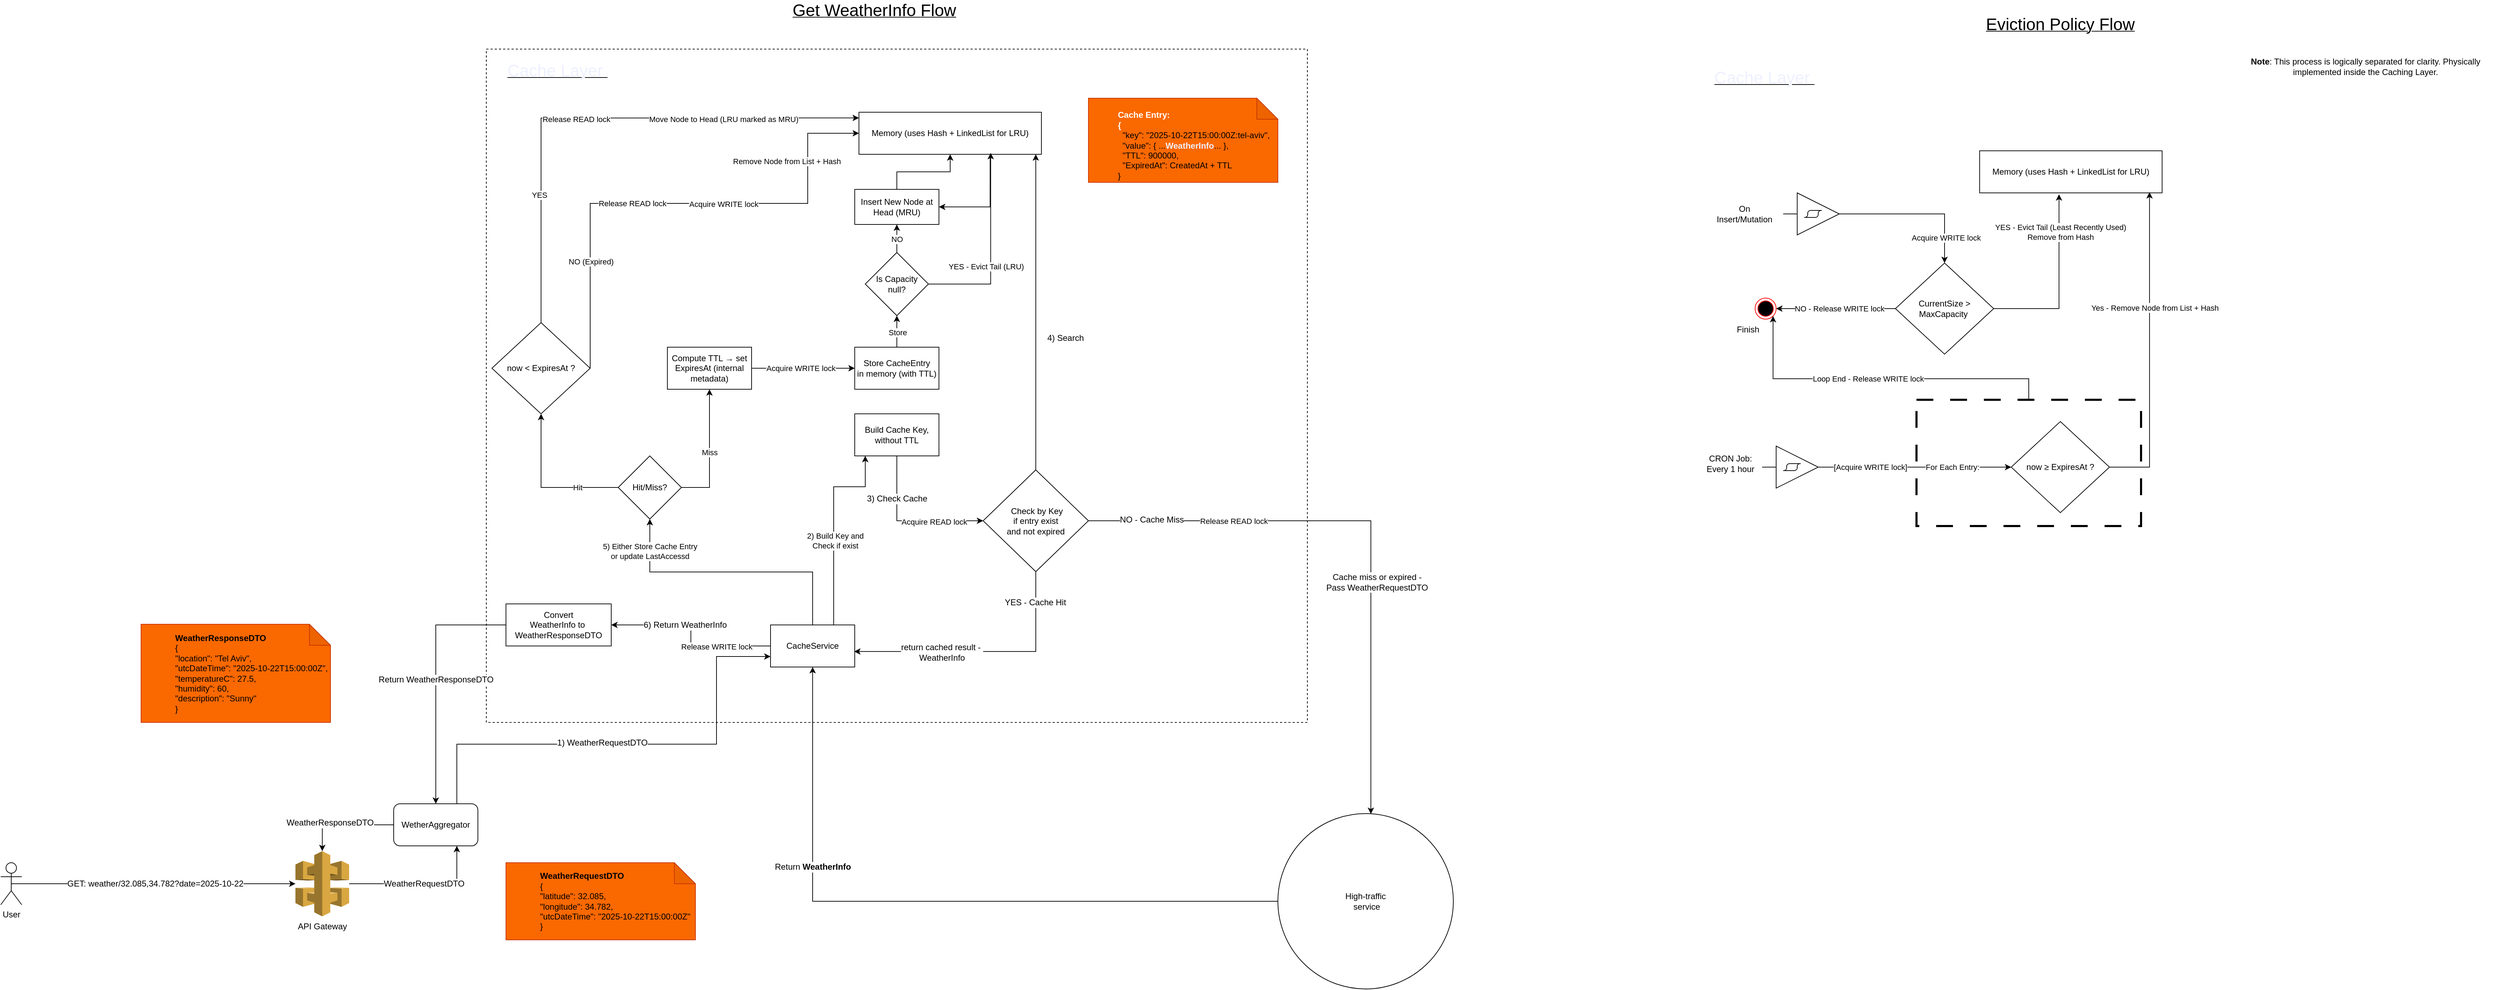 <mxfile version="28.2.8">
  <diagram name="Page-1" id="XEiT1kLDCRGGdZglAhm5">
    <mxGraphModel dx="2090" dy="2853" grid="1" gridSize="10" guides="1" tooltips="1" connect="1" arrows="1" fold="1" page="1" pageScale="1" pageWidth="850" pageHeight="1100" math="0" shadow="0">
      <root>
        <mxCell id="0" />
        <mxCell id="1" parent="0" />
        <mxCell id="B2Q1mEj035JKYRua9Jhf-1" value="" style="rounded=0;whiteSpace=wrap;html=1;dashed=1;strokeColor=light-dark(default, #bc1a1a);" parent="1" vertex="1">
          <mxGeometry x="1650" y="-1790" width="1170" height="960" as="geometry" />
        </mxCell>
        <mxCell id="C_mojfmz8NE7oDex5nDW-132" value="" style="rounded=0;whiteSpace=wrap;html=1;dashed=1;" parent="1" vertex="1">
          <mxGeometry x="-48" y="-1780" width="1170" height="960" as="geometry" />
        </mxCell>
        <mxCell id="C_mojfmz8NE7oDex5nDW-30" style="edgeStyle=orthogonalEdgeStyle;rounded=0;orthogonalLoop=1;jettySize=auto;html=1;exitX=0.5;exitY=0.5;exitDx=0;exitDy=0;exitPerimeter=0;fontSize=12;" parent="1" source="C_mojfmz8NE7oDex5nDW-32" target="C_mojfmz8NE7oDex5nDW-39" edge="1">
          <mxGeometry relative="1" as="geometry" />
        </mxCell>
        <mxCell id="C_mojfmz8NE7oDex5nDW-31" value="&lt;font&gt;GET: weather/32.085,34.782?date=2025-10-22&lt;/font&gt;" style="edgeLabel;html=1;align=center;verticalAlign=middle;resizable=0;points=[];fontSize=12;" parent="C_mojfmz8NE7oDex5nDW-30" vertex="1" connectable="0">
          <mxGeometry x="-0.35" relative="1" as="geometry">
            <mxPoint x="73" as="offset" />
          </mxGeometry>
        </mxCell>
        <mxCell id="C_mojfmz8NE7oDex5nDW-32" value="User" style="shape=umlActor;verticalLabelPosition=bottom;verticalAlign=top;html=1;outlineConnect=0;fontSize=12;" parent="1" vertex="1">
          <mxGeometry x="-740" y="-620" width="30" height="60" as="geometry" />
        </mxCell>
        <mxCell id="C_mojfmz8NE7oDex5nDW-100" style="edgeStyle=orthogonalEdgeStyle;rounded=0;orthogonalLoop=1;jettySize=auto;html=1;exitX=0;exitY=0.5;exitDx=0;exitDy=0;entryX=0.5;entryY=1;entryDx=0;entryDy=0;fontSize=12;" parent="1" source="C_mojfmz8NE7oDex5nDW-33" target="C_mojfmz8NE7oDex5nDW-58" edge="1">
          <mxGeometry relative="1" as="geometry" />
        </mxCell>
        <mxCell id="C_mojfmz8NE7oDex5nDW-101" value="Return&amp;nbsp;&lt;b&gt;WeatherInfo&lt;/b&gt;" style="edgeLabel;html=1;align=center;verticalAlign=middle;resizable=0;points=[];fontSize=12;" parent="C_mojfmz8NE7oDex5nDW-100" vertex="1" connectable="0">
          <mxGeometry x="0.378" y="1" relative="1" as="geometry">
            <mxPoint x="1" y="-25" as="offset" />
          </mxGeometry>
        </mxCell>
        <mxCell id="C_mojfmz8NE7oDex5nDW-33" value="&lt;font&gt;High-traffic&lt;br&gt;&amp;nbsp;service&lt;/font&gt;" style="ellipse;whiteSpace=wrap;html=1;fontSize=12;" parent="1" vertex="1">
          <mxGeometry x="1080" y="-690" width="250" height="250" as="geometry" />
        </mxCell>
        <mxCell id="C_mojfmz8NE7oDex5nDW-36" value="Memory (uses Hash + LinkedList for LRU)" style="rounded=0;whiteSpace=wrap;html=1;fontSize=12;" parent="1" vertex="1">
          <mxGeometry x="483" y="-1690" width="260" height="60" as="geometry" />
        </mxCell>
        <mxCell id="C_mojfmz8NE7oDex5nDW-37" style="edgeStyle=orthogonalEdgeStyle;rounded=0;orthogonalLoop=1;jettySize=auto;html=1;entryX=0.75;entryY=1;entryDx=0;entryDy=0;fontSize=12;" parent="1" source="C_mojfmz8NE7oDex5nDW-39" target="C_mojfmz8NE7oDex5nDW-51" edge="1">
          <mxGeometry relative="1" as="geometry">
            <mxPoint x="80" y="-590" as="targetPoint" />
          </mxGeometry>
        </mxCell>
        <mxCell id="C_mojfmz8NE7oDex5nDW-38" value="&lt;span&gt;WeatherRequestDTO&lt;/span&gt;" style="edgeLabel;html=1;align=center;verticalAlign=middle;resizable=0;points=[];fontSize=12;" parent="C_mojfmz8NE7oDex5nDW-37" vertex="1" connectable="0">
          <mxGeometry x="-0.46" y="1" relative="1" as="geometry">
            <mxPoint x="50" y="1" as="offset" />
          </mxGeometry>
        </mxCell>
        <mxCell id="C_mojfmz8NE7oDex5nDW-39" value="&lt;span style=&quot;text-wrap-mode: wrap;&quot;&gt;API Gateway&lt;/span&gt;" style="outlineConnect=0;dashed=0;verticalLabelPosition=bottom;verticalAlign=top;align=center;html=1;shape=mxgraph.aws3.api_gateway;fillColor=#D9A741;gradientColor=none;fontSize=12;" parent="1" vertex="1">
          <mxGeometry x="-320" y="-636.5" width="76.5" height="93" as="geometry" />
        </mxCell>
        <mxCell id="C_mojfmz8NE7oDex5nDW-40" value="&lt;blockquote style=&quot;margin: 0 0 0 40px; border: none; padding: 0px;&quot;&gt;&lt;div&gt;&amp;nbsp;&amp;nbsp;&lt;/div&gt;&lt;b style=&quot;text-align: center; text-wrap-mode: nowrap;&quot;&gt;&lt;font style=&quot;color: light-dark(rgb(255, 255, 255), rgb(255, 255, 255));&quot;&gt;Cache Entry:&lt;br&gt;{&lt;br&gt;&lt;/font&gt;&lt;/b&gt;&lt;div&gt;&amp;nbsp; &quot;key&quot;: &quot;2025-10-22T15:00:00Z:tel-aviv&quot;,&lt;/div&gt;&lt;div&gt;&amp;nbsp; &quot;value&quot;: { ...&lt;span style=&quot;text-align: center; text-wrap-mode: nowrap;&quot;&gt;&lt;font style=&quot;color: light-dark(rgb(238, 240, 255), rgb(255, 255, 255));&quot;&gt;&lt;b&gt;WeatherInfo&lt;/b&gt;&lt;/font&gt;&lt;/span&gt;... },&lt;/div&gt;&lt;div&gt;&amp;nbsp; &quot;TTL&quot;: 900000,&lt;br&gt;&amp;nbsp; &quot;ExpiredAt&quot;:&amp;nbsp;CreatedAt + TTL&lt;br&gt;}&amp;nbsp;&lt;/div&gt;&lt;/blockquote&gt;" style="shape=note;whiteSpace=wrap;html=1;backgroundOutline=1;darkOpacity=0.05;fillColor=#fa6800;strokeColor=#C73500;fontColor=#000000;align=left;fontSize=12;" parent="1" vertex="1">
          <mxGeometry x="810" y="-1710" width="270" height="120" as="geometry" />
        </mxCell>
        <mxCell id="C_mojfmz8NE7oDex5nDW-44" value="&lt;span&gt;&amp;nbsp;Check by Key &lt;br&gt;if entry exist &lt;br&gt;and not expired&lt;/span&gt;" style="rhombus;whiteSpace=wrap;html=1;fontSize=12;" parent="1" vertex="1">
          <mxGeometry x="660" y="-1180" width="150" height="145" as="geometry" />
        </mxCell>
        <mxCell id="C_mojfmz8NE7oDex5nDW-47" value="&lt;blockquote style=&quot;margin: 0 0 0 40px; border: none; padding: 0px;&quot;&gt;&lt;div&gt;&lt;font&gt;&amp;nbsp;&amp;nbsp;&lt;b style=&quot;background-color: transparent; text-wrap-mode: nowrap; text-align: center;&quot;&gt;WeatherRequestDTO&lt;/b&gt;&lt;/font&gt;&lt;/div&gt;&lt;div&gt;&lt;font&gt;&amp;nbsp;&amp;nbsp;&lt;span style=&quot;background-color: transparent;&quot;&gt;{&lt;/span&gt;&lt;br&gt;&lt;/font&gt;&lt;/div&gt;&lt;div&gt;&lt;font&gt;&amp;nbsp; &quot;latitude&quot;: 32.085,&lt;/font&gt;&lt;/div&gt;&lt;div&gt;&lt;font&gt;&amp;nbsp; &quot;longitude&quot;: 34.782,&lt;/font&gt;&lt;/div&gt;&lt;div&gt;&lt;font&gt;&amp;nbsp; &quot;utcDateTime&quot;: &quot;2025-10-22T15:00:00Z&quot;&lt;/font&gt;&lt;/div&gt;&lt;div&gt;&lt;font&gt;&amp;nbsp; }&lt;/font&gt;&lt;/div&gt;&lt;/blockquote&gt;" style="shape=note;whiteSpace=wrap;html=1;backgroundOutline=1;darkOpacity=0.05;fillColor=#fa6800;strokeColor=#C73500;fontColor=#000000;align=left;fontSize=12;" parent="1" vertex="1">
          <mxGeometry x="-20" y="-620" width="270" height="110" as="geometry" />
        </mxCell>
        <mxCell id="C_mojfmz8NE7oDex5nDW-49" style="edgeStyle=orthogonalEdgeStyle;rounded=0;orthogonalLoop=1;jettySize=auto;html=1;exitX=0.75;exitY=0;exitDx=0;exitDy=0;entryX=0;entryY=0.75;entryDx=0;entryDy=0;fontSize=12;" parent="1" source="C_mojfmz8NE7oDex5nDW-51" target="C_mojfmz8NE7oDex5nDW-58" edge="1">
          <mxGeometry relative="1" as="geometry">
            <Array as="points">
              <mxPoint x="-90" y="-789" />
              <mxPoint x="280" y="-789" />
              <mxPoint x="280" y="-914" />
            </Array>
          </mxGeometry>
        </mxCell>
        <mxCell id="C_mojfmz8NE7oDex5nDW-50" value="&lt;span&gt;1) WeatherRequestDTO&lt;/span&gt;" style="edgeLabel;html=1;align=center;verticalAlign=middle;resizable=0;points=[];fontSize=12;" parent="C_mojfmz8NE7oDex5nDW-49" vertex="1" connectable="0">
          <mxGeometry x="-0.113" y="2" relative="1" as="geometry">
            <mxPoint as="offset" />
          </mxGeometry>
        </mxCell>
        <mxCell id="C_mojfmz8NE7oDex5nDW-51" value="WetherAggregator" style="rounded=1;whiteSpace=wrap;html=1;fontSize=12;" parent="1" vertex="1">
          <mxGeometry x="-180" y="-704" width="120" height="60" as="geometry" />
        </mxCell>
        <mxCell id="C_mojfmz8NE7oDex5nDW-52" style="edgeStyle=orthogonalEdgeStyle;rounded=0;orthogonalLoop=1;jettySize=auto;html=1;entryX=0.5;entryY=0;entryDx=0;entryDy=0;entryPerimeter=0;fontSize=12;" parent="1" source="C_mojfmz8NE7oDex5nDW-51" target="C_mojfmz8NE7oDex5nDW-39" edge="1">
          <mxGeometry relative="1" as="geometry" />
        </mxCell>
        <mxCell id="C_mojfmz8NE7oDex5nDW-53" value="&lt;span&gt;WeatherResponseDTO&lt;/span&gt;" style="edgeLabel;html=1;align=center;verticalAlign=middle;resizable=0;points=[];fontSize=12;" parent="C_mojfmz8NE7oDex5nDW-52" vertex="1" connectable="0">
          <mxGeometry x="0.318" y="-3" relative="1" as="geometry">
            <mxPoint as="offset" />
          </mxGeometry>
        </mxCell>
        <mxCell id="C_mojfmz8NE7oDex5nDW-56" style="edgeStyle=orthogonalEdgeStyle;rounded=0;orthogonalLoop=1;jettySize=auto;html=1;exitX=0;exitY=0.5;exitDx=0;exitDy=0;fontSize=12;" parent="1" source="C_mojfmz8NE7oDex5nDW-104" target="C_mojfmz8NE7oDex5nDW-51" edge="1">
          <mxGeometry relative="1" as="geometry" />
        </mxCell>
        <mxCell id="C_mojfmz8NE7oDex5nDW-57" value="Return&amp;nbsp;&lt;span&gt;WeatherResponseDTO&lt;/span&gt;" style="edgeLabel;html=1;align=center;verticalAlign=middle;resizable=0;points=[];fontSize=12;" parent="C_mojfmz8NE7oDex5nDW-56" vertex="1" connectable="0">
          <mxGeometry x="0.002" relative="1" as="geometry">
            <mxPoint as="offset" />
          </mxGeometry>
        </mxCell>
        <mxCell id="C_mojfmz8NE7oDex5nDW-105" style="edgeStyle=orthogonalEdgeStyle;rounded=0;orthogonalLoop=1;jettySize=auto;html=1;exitX=0;exitY=0.5;exitDx=0;exitDy=0;entryX=1;entryY=0.5;entryDx=0;entryDy=0;fontSize=12;" parent="1" source="C_mojfmz8NE7oDex5nDW-58" target="C_mojfmz8NE7oDex5nDW-104" edge="1">
          <mxGeometry relative="1" as="geometry" />
        </mxCell>
        <mxCell id="C_mojfmz8NE7oDex5nDW-106" value="&lt;span&gt;6) Return WeatherInfo&lt;/span&gt;" style="edgeLabel;html=1;align=center;verticalAlign=middle;resizable=0;points=[];fontSize=12;" parent="C_mojfmz8NE7oDex5nDW-105" vertex="1" connectable="0">
          <mxGeometry x="0.395" y="1" relative="1" as="geometry">
            <mxPoint x="27" y="-1" as="offset" />
          </mxGeometry>
        </mxCell>
        <mxCell id="1WUKrTZ1wG0lh8lpJfil-13" value="Release WRITE lock" style="edgeLabel;html=1;align=center;verticalAlign=middle;resizable=0;points=[];" vertex="1" connectable="0" parent="C_mojfmz8NE7oDex5nDW-105">
          <mxGeometry x="-0.276" y="1" relative="1" as="geometry">
            <mxPoint x="16" as="offset" />
          </mxGeometry>
        </mxCell>
        <mxCell id="C_mojfmz8NE7oDex5nDW-189" style="edgeStyle=orthogonalEdgeStyle;rounded=0;orthogonalLoop=1;jettySize=auto;html=1;exitX=0.5;exitY=0;exitDx=0;exitDy=0;entryX=0.5;entryY=1;entryDx=0;entryDy=0;" parent="1" source="C_mojfmz8NE7oDex5nDW-58" target="C_mojfmz8NE7oDex5nDW-109" edge="1">
          <mxGeometry relative="1" as="geometry" />
        </mxCell>
        <mxCell id="C_mojfmz8NE7oDex5nDW-190" value="5) Either Store Cache Entry&lt;br&gt;or update LastAccessd" style="edgeLabel;html=1;align=center;verticalAlign=middle;resizable=0;points=[];" parent="C_mojfmz8NE7oDex5nDW-189" vertex="1" connectable="0">
          <mxGeometry x="0.766" relative="1" as="geometry">
            <mxPoint y="1" as="offset" />
          </mxGeometry>
        </mxCell>
        <mxCell id="C_mojfmz8NE7oDex5nDW-58" value="CacheService" style="rounded=0;whiteSpace=wrap;html=1;fontSize=12;" parent="1" vertex="1">
          <mxGeometry x="357" y="-959" width="120" height="60" as="geometry" />
        </mxCell>
        <mxCell id="C_mojfmz8NE7oDex5nDW-208" style="edgeStyle=orthogonalEdgeStyle;rounded=0;orthogonalLoop=1;jettySize=auto;html=1;exitX=0.5;exitY=1;exitDx=0;exitDy=0;entryX=0;entryY=0.5;entryDx=0;entryDy=0;" parent="1" source="C_mojfmz8NE7oDex5nDW-61" target="C_mojfmz8NE7oDex5nDW-44" edge="1">
          <mxGeometry relative="1" as="geometry" />
        </mxCell>
        <mxCell id="C_mojfmz8NE7oDex5nDW-209" value="&lt;span style=&quot;font-size: 12px;&quot;&gt;3)&amp;nbsp;Check Cache&lt;/span&gt;" style="edgeLabel;html=1;align=center;verticalAlign=middle;resizable=0;points=[];" parent="C_mojfmz8NE7oDex5nDW-208" vertex="1" connectable="0">
          <mxGeometry x="0.094" y="-2" relative="1" as="geometry">
            <mxPoint x="-26" y="-34" as="offset" />
          </mxGeometry>
        </mxCell>
        <mxCell id="1WUKrTZ1wG0lh8lpJfil-10" value="Acquire READ lock" style="edgeLabel;html=1;align=center;verticalAlign=middle;resizable=0;points=[];" vertex="1" connectable="0" parent="C_mojfmz8NE7oDex5nDW-208">
          <mxGeometry x="0.036" y="-1" relative="1" as="geometry">
            <mxPoint x="34" as="offset" />
          </mxGeometry>
        </mxCell>
        <mxCell id="C_mojfmz8NE7oDex5nDW-61" value="Build Cache Key, without TTL" style="rounded=0;whiteSpace=wrap;html=1;fontSize=12;" parent="1" vertex="1">
          <mxGeometry x="477" y="-1260" width="120" height="60" as="geometry" />
        </mxCell>
        <mxCell id="C_mojfmz8NE7oDex5nDW-67" value="&lt;blockquote style=&quot;margin: 0 0 0 40px; border: none; padding: 0px;&quot;&gt;&lt;div&gt;&lt;font&gt;&amp;nbsp;&amp;nbsp;&lt;/font&gt;&lt;b style=&quot;background-color: transparent; text-wrap-mode: nowrap; text-align: center; color: light-dark(rgb(0, 0, 0), rgb(237, 237, 237));&quot;&gt;WeatherResponseDTO&lt;/b&gt;&lt;/div&gt;&lt;div&gt;&lt;font&gt;&amp;nbsp;&amp;nbsp;&lt;span style=&quot;background-color: transparent;&quot;&gt;{&lt;/span&gt;&lt;br&gt;&lt;/font&gt;&lt;/div&gt;&lt;div&gt;&lt;font&gt;&amp;nbsp;&lt;/font&gt;&lt;span style=&quot;background-color: transparent;&quot;&gt;&amp;nbsp;&quot;location&quot;: &quot;Tel Aviv&quot;,&lt;/span&gt;&lt;/div&gt;&lt;div&gt;&amp;nbsp; &quot;utcDateTime&quot;: &quot;2025-10-22T15:00:00Z&quot;,&lt;/div&gt;&lt;div&gt;&amp;nbsp; &quot;temperatureC&quot;: 27.5,&lt;/div&gt;&lt;div&gt;&amp;nbsp; &quot;humidity&quot;: 60,&lt;/div&gt;&lt;div&gt;&amp;nbsp; &quot;description&quot;: &quot;Sunny&quot;&lt;/div&gt;&lt;div&gt;&lt;font&gt;&amp;nbsp; }&lt;/font&gt;&lt;/div&gt;&lt;/blockquote&gt;" style="shape=note;whiteSpace=wrap;html=1;backgroundOutline=1;darkOpacity=0.05;fillColor=#fa6800;strokeColor=#C73500;fontColor=#000000;align=left;fontSize=12;" parent="1" vertex="1">
          <mxGeometry x="-540" y="-960" width="270" height="140" as="geometry" />
        </mxCell>
        <mxCell id="C_mojfmz8NE7oDex5nDW-75" style="edgeStyle=orthogonalEdgeStyle;rounded=0;orthogonalLoop=1;jettySize=auto;html=1;fontSize=12;exitX=0.5;exitY=0;exitDx=0;exitDy=0;" parent="1" source="C_mojfmz8NE7oDex5nDW-44" edge="1">
          <mxGeometry relative="1" as="geometry">
            <mxPoint x="706" y="-1190" as="sourcePoint" />
            <mxPoint x="735" y="-1630" as="targetPoint" />
            <Array as="points" />
          </mxGeometry>
        </mxCell>
        <mxCell id="C_mojfmz8NE7oDex5nDW-95" value="4) Search" style="edgeLabel;html=1;align=center;verticalAlign=middle;resizable=0;points=[];fontSize=12;" parent="C_mojfmz8NE7oDex5nDW-75" vertex="1" connectable="0">
          <mxGeometry x="0.064" relative="1" as="geometry">
            <mxPoint x="41" y="51" as="offset" />
          </mxGeometry>
        </mxCell>
        <mxCell id="C_mojfmz8NE7oDex5nDW-80" style="edgeStyle=orthogonalEdgeStyle;rounded=0;orthogonalLoop=1;jettySize=auto;html=1;exitX=0.5;exitY=1;exitDx=0;exitDy=0;entryX=0.993;entryY=0.631;entryDx=0;entryDy=0;entryPerimeter=0;fontSize=12;" parent="1" source="C_mojfmz8NE7oDex5nDW-44" target="C_mojfmz8NE7oDex5nDW-58" edge="1">
          <mxGeometry relative="1" as="geometry">
            <mxPoint x="675" y="-1006.5" as="sourcePoint" />
          </mxGeometry>
        </mxCell>
        <mxCell id="C_mojfmz8NE7oDex5nDW-81" value="return cached result -&amp;nbsp;&lt;br&gt;&lt;span&gt;WeatherInfo&lt;/span&gt;" style="edgeLabel;html=1;align=center;verticalAlign=middle;resizable=0;points=[];fontSize=12;" parent="C_mojfmz8NE7oDex5nDW-80" vertex="1" connectable="0">
          <mxGeometry x="0.573" y="1" relative="1" as="geometry">
            <mxPoint x="45" as="offset" />
          </mxGeometry>
        </mxCell>
        <mxCell id="C_mojfmz8NE7oDex5nDW-84" value="YES - Cache Hit" style="edgeLabel;html=1;align=center;verticalAlign=middle;resizable=0;points=[];fontSize=12;" parent="C_mojfmz8NE7oDex5nDW-80" vertex="1" connectable="0">
          <mxGeometry x="-0.763" y="-1" relative="1" as="geometry">
            <mxPoint as="offset" />
          </mxGeometry>
        </mxCell>
        <mxCell id="C_mojfmz8NE7oDex5nDW-96" style="edgeStyle=orthogonalEdgeStyle;rounded=0;orthogonalLoop=1;jettySize=auto;html=1;exitX=1;exitY=0.5;exitDx=0;exitDy=0;entryX=0.53;entryY=0.002;entryDx=0;entryDy=0;entryPerimeter=0;fontSize=12;" parent="1" source="C_mojfmz8NE7oDex5nDW-44" target="C_mojfmz8NE7oDex5nDW-33" edge="1">
          <mxGeometry relative="1" as="geometry" />
        </mxCell>
        <mxCell id="C_mojfmz8NE7oDex5nDW-98" value="NO - Cache Miss" style="edgeLabel;html=1;align=center;verticalAlign=middle;resizable=0;points=[];fontSize=12;" parent="C_mojfmz8NE7oDex5nDW-96" vertex="1" connectable="0">
          <mxGeometry x="-0.522" y="2" relative="1" as="geometry">
            <mxPoint x="-106" as="offset" />
          </mxGeometry>
        </mxCell>
        <mxCell id="C_mojfmz8NE7oDex5nDW-99" value="Cache miss or expired -&lt;br&gt;Pass&amp;nbsp;&lt;span&gt;WeatherRequestDTO&lt;/span&gt;" style="edgeLabel;html=1;align=center;verticalAlign=middle;resizable=0;points=[];fontSize=12;" parent="C_mojfmz8NE7oDex5nDW-96" vertex="1" connectable="0">
          <mxGeometry x="-0.232" y="-2" relative="1" as="geometry">
            <mxPoint x="96" y="85" as="offset" />
          </mxGeometry>
        </mxCell>
        <mxCell id="1WUKrTZ1wG0lh8lpJfil-11" value="Release READ lock" style="edgeLabel;html=1;align=center;verticalAlign=middle;resizable=0;points=[];" vertex="1" connectable="0" parent="C_mojfmz8NE7oDex5nDW-96">
          <mxGeometry x="-0.496" relative="1" as="geometry">
            <mxPoint as="offset" />
          </mxGeometry>
        </mxCell>
        <mxCell id="C_mojfmz8NE7oDex5nDW-104" value="Convert&lt;br&gt;WeatherInfo to&amp;nbsp;&lt;br&gt;&lt;span style=&quot;text-wrap-mode: nowrap;&quot;&gt;WeatherResponseDTO&lt;/span&gt;" style="rounded=0;whiteSpace=wrap;html=1;fontSize=12;" parent="1" vertex="1">
          <mxGeometry x="-20" y="-989" width="150" height="60" as="geometry" />
        </mxCell>
        <mxCell id="C_mojfmz8NE7oDex5nDW-113" value="Hit" style="edgeStyle=orthogonalEdgeStyle;rounded=0;orthogonalLoop=1;jettySize=auto;html=1;exitX=0;exitY=0.5;exitDx=0;exitDy=0;entryX=0.5;entryY=1;entryDx=0;entryDy=0;" parent="1" source="C_mojfmz8NE7oDex5nDW-109" target="C_mojfmz8NE7oDex5nDW-194" edge="1">
          <mxGeometry x="-0.455" relative="1" as="geometry">
            <mxPoint x="280" y="-1560" as="targetPoint" />
            <Array as="points">
              <mxPoint x="30" y="-1155" />
            </Array>
            <mxPoint as="offset" />
          </mxGeometry>
        </mxCell>
        <mxCell id="C_mojfmz8NE7oDex5nDW-120" value="Miss" style="edgeStyle=orthogonalEdgeStyle;rounded=0;orthogonalLoop=1;jettySize=auto;html=1;exitX=1;exitY=0.5;exitDx=0;exitDy=0;" parent="1" source="C_mojfmz8NE7oDex5nDW-109" target="C_mojfmz8NE7oDex5nDW-191" edge="1">
          <mxGeometry relative="1" as="geometry" />
        </mxCell>
        <mxCell id="C_mojfmz8NE7oDex5nDW-109" value="Hit/Miss?" style="rhombus;whiteSpace=wrap;html=1;fontSize=12;" parent="1" vertex="1">
          <mxGeometry x="140" y="-1200" width="90" height="90" as="geometry" />
        </mxCell>
        <mxCell id="C_mojfmz8NE7oDex5nDW-116" value="&lt;span&gt;&lt;span style=&quot;text-wrap-mode: nowrap;&quot;&gt;Store&lt;/span&gt;&lt;span style=&quot;text-wrap-mode: nowrap;&quot;&gt;&amp;nbsp;&lt;/span&gt;&lt;/span&gt;&lt;span style=&quot;text-wrap-mode: nowrap;&quot;&gt;CacheEntry&lt;br&gt;&lt;/span&gt;&lt;span style=&quot;text-wrap-mode: nowrap;&quot;&gt;in memory (with TTL)&lt;/span&gt;" style="rounded=0;whiteSpace=wrap;html=1;fontSize=12;" parent="1" vertex="1">
          <mxGeometry x="477" y="-1355" width="120" height="60" as="geometry" />
        </mxCell>
        <mxCell id="C_mojfmz8NE7oDex5nDW-117" style="edgeStyle=orthogonalEdgeStyle;rounded=0;orthogonalLoop=1;jettySize=auto;html=1;exitX=0.5;exitY=0;exitDx=0;exitDy=0;" parent="1" source="C_mojfmz8NE7oDex5nDW-116" target="C_mojfmz8NE7oDex5nDW-203" edge="1">
          <mxGeometry relative="1" as="geometry" />
        </mxCell>
        <mxCell id="C_mojfmz8NE7oDex5nDW-124" value="Store" style="edgeLabel;html=1;align=center;verticalAlign=middle;resizable=0;points=[];" parent="C_mojfmz8NE7oDex5nDW-117" vertex="1" connectable="0">
          <mxGeometry x="-0.053" y="-1" relative="1" as="geometry">
            <mxPoint as="offset" />
          </mxGeometry>
        </mxCell>
        <mxCell id="C_mojfmz8NE7oDex5nDW-118" style="edgeStyle=orthogonalEdgeStyle;rounded=0;orthogonalLoop=1;jettySize=auto;html=1;exitX=0.75;exitY=0;exitDx=0;exitDy=0;" parent="1" source="C_mojfmz8NE7oDex5nDW-58" target="C_mojfmz8NE7oDex5nDW-61" edge="1">
          <mxGeometry relative="1" as="geometry">
            <mxPoint x="480" y="-1060" as="sourcePoint" />
            <mxPoint x="492" y="-1250" as="targetPoint" />
            <Array as="points">
              <mxPoint x="447" y="-1156" />
              <mxPoint x="492" y="-1156" />
            </Array>
          </mxGeometry>
        </mxCell>
        <mxCell id="C_mojfmz8NE7oDex5nDW-125" value="2) Build Key and&lt;br&gt;Check if exist" style="edgeLabel;html=1;align=center;verticalAlign=middle;resizable=0;points=[];" parent="C_mojfmz8NE7oDex5nDW-118" vertex="1" connectable="0">
          <mxGeometry x="-0.325" y="-2" relative="1" as="geometry">
            <mxPoint y="-24" as="offset" />
          </mxGeometry>
        </mxCell>
        <mxCell id="C_mojfmz8NE7oDex5nDW-126" value="&lt;u&gt;&lt;font style=&quot;font-size: 24px;&quot;&gt;Get&amp;nbsp;&lt;span style=&quot;text-wrap-mode: nowrap;&quot;&gt;WeatherInfo &lt;/span&gt;&lt;span style=&quot;text-wrap-mode: nowrap;&quot;&gt;Flow&lt;/span&gt;&lt;/font&gt;&lt;/u&gt;" style="text;html=1;whiteSpace=wrap;strokeColor=none;fillColor=none;align=center;verticalAlign=middle;rounded=0;" parent="1" vertex="1">
          <mxGeometry x="310" y="-1850" width="390" height="30" as="geometry" />
        </mxCell>
        <mxCell id="C_mojfmz8NE7oDex5nDW-131" value="&lt;u style=&quot;forced-color-adjust: none; font-family: Helvetica; font-size: 12px; font-style: normal; font-variant-ligatures: normal; font-variant-caps: normal; font-weight: 400; letter-spacing: normal; orphans: 2; text-align: center; text-indent: 0px; text-transform: none; widows: 2; word-spacing: 0px; -webkit-text-stroke-width: 0px; white-space: normal; box-shadow: none !important;&quot;&gt;&lt;font style=&quot;forced-color-adjust: none; font-size: 24px; box-shadow: none !important; color: light-dark(rgb(238, 240, 255), rgb(255, 255, 255));&quot;&gt;Cache Layer&amp;nbsp;&lt;/font&gt;&lt;/u&gt;" style="text;whiteSpace=wrap;html=1;" parent="1" vertex="1">
          <mxGeometry x="-20" y="-1770" width="150" height="40" as="geometry" />
        </mxCell>
        <mxCell id="C_mojfmz8NE7oDex5nDW-139" value="Memory (uses Hash + LinkedList for LRU)" style="rounded=0;whiteSpace=wrap;html=1;fontSize=12;" parent="1" vertex="1">
          <mxGeometry x="2080" y="-1635" width="260" height="60" as="geometry" />
        </mxCell>
        <mxCell id="C_mojfmz8NE7oDex5nDW-183" value="&lt;u&gt;&lt;font style=&quot;font-size: 24px;&quot;&gt;Eviction Policy&lt;span style=&quot;text-wrap-mode: nowrap;&quot;&gt;&amp;nbsp;&lt;/span&gt;&lt;span style=&quot;text-wrap-mode: nowrap;&quot;&gt;Flow&lt;/span&gt;&lt;/font&gt;&lt;/u&gt;" style="text;html=1;whiteSpace=wrap;strokeColor=none;fillColor=none;align=center;verticalAlign=middle;rounded=0;" parent="1" vertex="1">
          <mxGeometry x="2000" y="-1830" width="390" height="30" as="geometry" />
        </mxCell>
        <mxCell id="C_mojfmz8NE7oDex5nDW-184" value="&lt;u style=&quot;forced-color-adjust: none; font-family: Helvetica; font-size: 12px; font-style: normal; font-variant-ligatures: normal; font-variant-caps: normal; font-weight: 400; letter-spacing: normal; orphans: 2; text-align: center; text-indent: 0px; text-transform: none; widows: 2; word-spacing: 0px; -webkit-text-stroke-width: 0px; white-space: normal; box-shadow: none !important;&quot;&gt;&lt;font style=&quot;forced-color-adjust: none; font-size: 24px; box-shadow: none !important; color: light-dark(rgb(238, 240, 255), rgb(255, 255, 255));&quot;&gt;Cache Layer&amp;nbsp;&lt;/font&gt;&lt;/u&gt;" style="text;whiteSpace=wrap;html=1;" parent="1" vertex="1">
          <mxGeometry x="1700" y="-1760" width="150" height="40" as="geometry" />
        </mxCell>
        <mxCell id="C_mojfmz8NE7oDex5nDW-188" value="&lt;b&gt;Note&lt;/b&gt;: This process is logically separated for clarity. Physically implemented inside the Caching Layer." style="text;html=1;whiteSpace=wrap;strokeColor=none;fillColor=none;align=center;verticalAlign=middle;rounded=0;" parent="1" vertex="1">
          <mxGeometry x="2450" y="-1770" width="360" height="30" as="geometry" />
        </mxCell>
        <mxCell id="C_mojfmz8NE7oDex5nDW-192" style="edgeStyle=orthogonalEdgeStyle;rounded=0;orthogonalLoop=1;jettySize=auto;html=1;entryX=0;entryY=0.5;entryDx=0;entryDy=0;" parent="1" source="C_mojfmz8NE7oDex5nDW-191" target="C_mojfmz8NE7oDex5nDW-116" edge="1">
          <mxGeometry relative="1" as="geometry" />
        </mxCell>
        <mxCell id="1WUKrTZ1wG0lh8lpJfil-12" value="Acquire WRITE lock" style="edgeLabel;html=1;align=center;verticalAlign=middle;resizable=0;points=[];" vertex="1" connectable="0" parent="C_mojfmz8NE7oDex5nDW-192">
          <mxGeometry x="-0.326" y="-1" relative="1" as="geometry">
            <mxPoint x="20" y="-1" as="offset" />
          </mxGeometry>
        </mxCell>
        <mxCell id="C_mojfmz8NE7oDex5nDW-191" value="Compute TTL → set ExpiresAt (internal metadata)" style="rounded=0;whiteSpace=wrap;html=1;" parent="1" vertex="1">
          <mxGeometry x="210" y="-1355" width="120" height="60" as="geometry" />
        </mxCell>
        <mxCell id="C_mojfmz8NE7oDex5nDW-195" style="edgeStyle=orthogonalEdgeStyle;rounded=0;orthogonalLoop=1;jettySize=auto;html=1;exitX=1;exitY=0.5;exitDx=0;exitDy=0;entryX=0;entryY=0.5;entryDx=0;entryDy=0;" parent="1" source="C_mojfmz8NE7oDex5nDW-194" target="C_mojfmz8NE7oDex5nDW-36" edge="1">
          <mxGeometry relative="1" as="geometry">
            <Array as="points">
              <mxPoint x="100" y="-1560" />
              <mxPoint x="410" y="-1560" />
              <mxPoint x="410" y="-1660" />
            </Array>
          </mxGeometry>
        </mxCell>
        <mxCell id="C_mojfmz8NE7oDex5nDW-196" value="Remove Node from List + Hash" style="edgeLabel;html=1;align=center;verticalAlign=middle;resizable=0;points=[];" parent="C_mojfmz8NE7oDex5nDW-195" vertex="1" connectable="0">
          <mxGeometry x="-0.235" y="1" relative="1" as="geometry">
            <mxPoint x="240" y="-59" as="offset" />
          </mxGeometry>
        </mxCell>
        <mxCell id="1WUKrTZ1wG0lh8lpJfil-14" value="Release READ lock" style="edgeLabel;html=1;align=center;verticalAlign=middle;resizable=0;points=[];" vertex="1" connectable="0" parent="C_mojfmz8NE7oDex5nDW-195">
          <mxGeometry x="0.387" y="3" relative="1" as="geometry">
            <mxPoint x="-203" y="3" as="offset" />
          </mxGeometry>
        </mxCell>
        <mxCell id="1WUKrTZ1wG0lh8lpJfil-15" value="Acquire WRITE lock" style="edgeLabel;html=1;align=center;verticalAlign=middle;resizable=0;points=[];" vertex="1" connectable="0" parent="C_mojfmz8NE7oDex5nDW-195">
          <mxGeometry x="0.697" y="-1" relative="1" as="geometry">
            <mxPoint x="-121" y="65" as="offset" />
          </mxGeometry>
        </mxCell>
        <mxCell id="1WUKrTZ1wG0lh8lpJfil-18" value="NO (Expired)" style="edgeLabel;html=1;align=center;verticalAlign=middle;resizable=0;points=[];" vertex="1" connectable="0" parent="C_mojfmz8NE7oDex5nDW-195">
          <mxGeometry x="-0.576" y="-1" relative="1" as="geometry">
            <mxPoint as="offset" />
          </mxGeometry>
        </mxCell>
        <mxCell id="C_mojfmz8NE7oDex5nDW-194" value="now &amp;lt; ExpiresAt ?" style="rhombus;whiteSpace=wrap;html=1;" parent="1" vertex="1">
          <mxGeometry x="-40" y="-1390" width="140" height="130" as="geometry" />
        </mxCell>
        <mxCell id="C_mojfmz8NE7oDex5nDW-199" style="edgeStyle=orthogonalEdgeStyle;rounded=0;orthogonalLoop=1;jettySize=auto;html=1;exitX=0.5;exitY=0;exitDx=0;exitDy=0;entryX=0;entryY=0.136;entryDx=0;entryDy=0;entryPerimeter=0;" parent="1" source="C_mojfmz8NE7oDex5nDW-194" target="C_mojfmz8NE7oDex5nDW-36" edge="1">
          <mxGeometry relative="1" as="geometry" />
        </mxCell>
        <mxCell id="C_mojfmz8NE7oDex5nDW-200" value="Move Node to Head (LRU marked as MRU)" style="edgeLabel;html=1;align=center;verticalAlign=middle;resizable=0;points=[];" parent="C_mojfmz8NE7oDex5nDW-199" vertex="1" connectable="0">
          <mxGeometry x="-0.074" relative="1" as="geometry">
            <mxPoint x="207" y="2" as="offset" />
          </mxGeometry>
        </mxCell>
        <mxCell id="1WUKrTZ1wG0lh8lpJfil-16" value="Release READ lock" style="edgeLabel;html=1;align=center;verticalAlign=middle;resizable=0;points=[];" vertex="1" connectable="0" parent="C_mojfmz8NE7oDex5nDW-199">
          <mxGeometry x="-0.118" y="3" relative="1" as="geometry">
            <mxPoint x="13" y="5" as="offset" />
          </mxGeometry>
        </mxCell>
        <mxCell id="1WUKrTZ1wG0lh8lpJfil-17" value="YES&amp;nbsp;" style="edgeLabel;html=1;align=center;verticalAlign=middle;resizable=0;points=[];" vertex="1" connectable="0" parent="C_mojfmz8NE7oDex5nDW-199">
          <mxGeometry x="-0.511" y="1" relative="1" as="geometry">
            <mxPoint as="offset" />
          </mxGeometry>
        </mxCell>
        <mxCell id="C_mojfmz8NE7oDex5nDW-202" value="" style="edgeStyle=orthogonalEdgeStyle;rounded=0;orthogonalLoop=1;jettySize=auto;html=1;" parent="1" source="C_mojfmz8NE7oDex5nDW-201" target="C_mojfmz8NE7oDex5nDW-36" edge="1">
          <mxGeometry relative="1" as="geometry" />
        </mxCell>
        <mxCell id="C_mojfmz8NE7oDex5nDW-201" value="Insert New Node at Head (MRU)" style="rounded=0;whiteSpace=wrap;html=1;" parent="1" vertex="1">
          <mxGeometry x="477" y="-1580" width="120" height="50" as="geometry" />
        </mxCell>
        <mxCell id="C_mojfmz8NE7oDex5nDW-211" style="edgeStyle=orthogonalEdgeStyle;rounded=0;orthogonalLoop=1;jettySize=auto;html=1;exitX=0.5;exitY=0;exitDx=0;exitDy=0;" parent="1" source="C_mojfmz8NE7oDex5nDW-203" target="C_mojfmz8NE7oDex5nDW-201" edge="1">
          <mxGeometry relative="1" as="geometry" />
        </mxCell>
        <mxCell id="C_mojfmz8NE7oDex5nDW-212" value="NO" style="edgeLabel;html=1;align=center;verticalAlign=middle;resizable=0;points=[];" parent="C_mojfmz8NE7oDex5nDW-211" vertex="1" connectable="0">
          <mxGeometry x="0.133" y="-1" relative="1" as="geometry">
            <mxPoint x="-1" y="3" as="offset" />
          </mxGeometry>
        </mxCell>
        <mxCell id="C_mojfmz8NE7oDex5nDW-213" style="edgeStyle=orthogonalEdgeStyle;rounded=0;orthogonalLoop=1;jettySize=auto;html=1;exitX=0.719;exitY=1;exitDx=0;exitDy=0;entryX=1;entryY=0.5;entryDx=0;entryDy=0;exitPerimeter=0;" parent="1" source="C_mojfmz8NE7oDex5nDW-36" target="C_mojfmz8NE7oDex5nDW-201" edge="1">
          <mxGeometry relative="1" as="geometry" />
        </mxCell>
        <mxCell id="C_mojfmz8NE7oDex5nDW-203" value="Is Capacity null?" style="rhombus;whiteSpace=wrap;html=1;" parent="1" vertex="1">
          <mxGeometry x="492" y="-1490" width="90" height="90" as="geometry" />
        </mxCell>
        <mxCell id="C_mojfmz8NE7oDex5nDW-206" style="edgeStyle=orthogonalEdgeStyle;rounded=0;orthogonalLoop=1;jettySize=auto;html=1;exitX=1;exitY=0.5;exitDx=0;exitDy=0;entryX=0.722;entryY=0.967;entryDx=0;entryDy=0;entryPerimeter=0;" parent="1" source="C_mojfmz8NE7oDex5nDW-203" target="C_mojfmz8NE7oDex5nDW-36" edge="1">
          <mxGeometry relative="1" as="geometry" />
        </mxCell>
        <mxCell id="C_mojfmz8NE7oDex5nDW-207" value="YES - Evict Tail (LRU)" style="edgeLabel;html=1;align=center;verticalAlign=middle;resizable=0;points=[];" parent="C_mojfmz8NE7oDex5nDW-206" vertex="1" connectable="0">
          <mxGeometry x="-0.727" y="2" relative="1" as="geometry">
            <mxPoint x="44" y="-23" as="offset" />
          </mxGeometry>
        </mxCell>
        <mxCell id="C_mojfmz8NE7oDex5nDW-218" style="edgeStyle=orthogonalEdgeStyle;rounded=0;orthogonalLoop=1;jettySize=auto;html=1;entryX=0.5;entryY=0;entryDx=0;entryDy=0;" parent="1" source="C_mojfmz8NE7oDex5nDW-215" target="C_mojfmz8NE7oDex5nDW-217" edge="1">
          <mxGeometry relative="1" as="geometry" />
        </mxCell>
        <mxCell id="1WUKrTZ1wG0lh8lpJfil-2" value="Acquire WRITE lock" style="edgeLabel;html=1;align=center;verticalAlign=middle;resizable=0;points=[];" vertex="1" connectable="0" parent="C_mojfmz8NE7oDex5nDW-218">
          <mxGeometry x="0.635" y="2" relative="1" as="geometry">
            <mxPoint as="offset" />
          </mxGeometry>
        </mxCell>
        <mxCell id="C_mojfmz8NE7oDex5nDW-215" value="" style="verticalLabelPosition=bottom;shadow=0;dashed=0;align=center;html=1;verticalAlign=top;shape=mxgraph.electrical.logic_gates.schmitt_trigger;" parent="1" vertex="1">
          <mxGeometry x="1800" y="-1575" width="100" height="60" as="geometry" />
        </mxCell>
        <mxCell id="C_mojfmz8NE7oDex5nDW-216" value="On Insert/Mutation" style="text;html=1;whiteSpace=wrap;strokeColor=none;fillColor=none;align=center;verticalAlign=middle;rounded=0;" parent="1" vertex="1">
          <mxGeometry x="1700" y="-1560" width="90" height="30" as="geometry" />
        </mxCell>
        <mxCell id="C_mojfmz8NE7oDex5nDW-220" style="edgeStyle=orthogonalEdgeStyle;rounded=0;orthogonalLoop=1;jettySize=auto;html=1;exitX=0;exitY=0.5;exitDx=0;exitDy=0;" parent="1" source="C_mojfmz8NE7oDex5nDW-217" target="C_mojfmz8NE7oDex5nDW-219" edge="1">
          <mxGeometry relative="1" as="geometry" />
        </mxCell>
        <mxCell id="C_mojfmz8NE7oDex5nDW-223" value="NO -&amp;nbsp;Release WRITE lock" style="edgeLabel;html=1;align=center;verticalAlign=middle;resizable=0;points=[];" parent="C_mojfmz8NE7oDex5nDW-220" vertex="1" connectable="0">
          <mxGeometry x="0.156" y="2" relative="1" as="geometry">
            <mxPoint x="18" y="-2" as="offset" />
          </mxGeometry>
        </mxCell>
        <mxCell id="C_mojfmz8NE7oDex5nDW-217" value="CurrentSize &amp;gt; MaxCapacity&amp;nbsp;" style="rhombus;whiteSpace=wrap;html=1;" parent="1" vertex="1">
          <mxGeometry x="1960" y="-1475" width="140" height="130" as="geometry" />
        </mxCell>
        <mxCell id="C_mojfmz8NE7oDex5nDW-219" value="" style="ellipse;html=1;shape=endState;fillColor=#000000;strokeColor=#ff0000;" parent="1" vertex="1">
          <mxGeometry x="1760" y="-1425" width="30" height="30" as="geometry" />
        </mxCell>
        <mxCell id="C_mojfmz8NE7oDex5nDW-221" value="Finish" style="text;html=1;whiteSpace=wrap;strokeColor=none;fillColor=none;align=center;verticalAlign=middle;rounded=0;" parent="1" vertex="1">
          <mxGeometry x="1720" y="-1395" width="60" height="30" as="geometry" />
        </mxCell>
        <mxCell id="C_mojfmz8NE7oDex5nDW-224" style="edgeStyle=orthogonalEdgeStyle;rounded=0;orthogonalLoop=1;jettySize=auto;html=1;exitX=1;exitY=0.5;exitDx=0;exitDy=0;entryX=0.435;entryY=1.033;entryDx=0;entryDy=0;entryPerimeter=0;" parent="1" source="C_mojfmz8NE7oDex5nDW-217" target="C_mojfmz8NE7oDex5nDW-139" edge="1">
          <mxGeometry relative="1" as="geometry" />
        </mxCell>
        <mxCell id="C_mojfmz8NE7oDex5nDW-225" value="YES -&amp;nbsp;Evict Tail (Least Recently Used)&lt;br&gt;Remove from Hash" style="edgeLabel;html=1;align=center;verticalAlign=middle;resizable=0;points=[];" parent="C_mojfmz8NE7oDex5nDW-224" vertex="1" connectable="0">
          <mxGeometry x="0.58" y="-2" relative="1" as="geometry">
            <mxPoint as="offset" />
          </mxGeometry>
        </mxCell>
        <mxCell id="C_mojfmz8NE7oDex5nDW-235" style="edgeStyle=orthogonalEdgeStyle;rounded=0;orthogonalLoop=1;jettySize=auto;html=1;exitX=1;exitY=0.5;exitDx=0;exitDy=0;exitPerimeter=0;entryX=0;entryY=0.5;entryDx=0;entryDy=0;" parent="1" source="C_mojfmz8NE7oDex5nDW-230" target="C_mojfmz8NE7oDex5nDW-234" edge="1">
          <mxGeometry relative="1" as="geometry" />
        </mxCell>
        <mxCell id="C_mojfmz8NE7oDex5nDW-237" value="For Each Entry:" style="edgeLabel;html=1;align=center;verticalAlign=middle;resizable=0;points=[];" parent="C_mojfmz8NE7oDex5nDW-235" vertex="1" connectable="0">
          <mxGeometry x="-0.143" y="-1" relative="1" as="geometry">
            <mxPoint x="61" y="-1" as="offset" />
          </mxGeometry>
        </mxCell>
        <mxCell id="1WUKrTZ1wG0lh8lpJfil-4" value="[Acquire WRITE lock]" style="edgeLabel;html=1;align=center;verticalAlign=middle;resizable=0;points=[];" vertex="1" connectable="0" parent="C_mojfmz8NE7oDex5nDW-235">
          <mxGeometry x="-0.663" relative="1" as="geometry">
            <mxPoint x="11" as="offset" />
          </mxGeometry>
        </mxCell>
        <mxCell id="C_mojfmz8NE7oDex5nDW-230" value="" style="verticalLabelPosition=bottom;shadow=0;dashed=0;align=center;html=1;verticalAlign=top;shape=mxgraph.electrical.logic_gates.schmitt_trigger;" parent="1" vertex="1">
          <mxGeometry x="1770" y="-1214" width="100" height="60" as="geometry" />
        </mxCell>
        <mxCell id="C_mojfmz8NE7oDex5nDW-231" value="CRON Job: Every 1 hour" style="text;html=1;whiteSpace=wrap;strokeColor=none;fillColor=none;align=center;verticalAlign=middle;rounded=0;" parent="1" vertex="1">
          <mxGeometry x="1680" y="-1224" width="90" height="70" as="geometry" />
        </mxCell>
        <mxCell id="C_mojfmz8NE7oDex5nDW-234" value="now ≥ ExpiresAt ?" style="rhombus;whiteSpace=wrap;html=1;" parent="1" vertex="1">
          <mxGeometry x="2125" y="-1249" width="140" height="130" as="geometry" />
        </mxCell>
        <mxCell id="1WUKrTZ1wG0lh8lpJfil-8" style="edgeStyle=orthogonalEdgeStyle;rounded=0;orthogonalLoop=1;jettySize=auto;html=1;entryX=1;entryY=1;entryDx=0;entryDy=0;" edge="1" parent="1" source="1WUKrTZ1wG0lh8lpJfil-7" target="C_mojfmz8NE7oDex5nDW-219">
          <mxGeometry relative="1" as="geometry">
            <Array as="points">
              <mxPoint x="2150" y="-1310" />
              <mxPoint x="1786" y="-1310" />
            </Array>
          </mxGeometry>
        </mxCell>
        <mxCell id="1WUKrTZ1wG0lh8lpJfil-9" value="Loop End -&amp;nbsp;Release WRITE lock" style="edgeLabel;html=1;align=center;verticalAlign=middle;resizable=0;points=[];" vertex="1" connectable="0" parent="1WUKrTZ1wG0lh8lpJfil-8">
          <mxGeometry x="0.072" y="3" relative="1" as="geometry">
            <mxPoint y="-3" as="offset" />
          </mxGeometry>
        </mxCell>
        <mxCell id="1WUKrTZ1wG0lh8lpJfil-7" value="" style="points=[[0.25,0,0],[0.5,0,0],[0.75,0,0],[1,0.25,0],[1,0.5,0],[1,0.75,0],[0.75,1,0],[0.5,1,0],[0.25,1,0],[0,0.75,0],[0,0.5,0],[0,0.25,0]];shape=mxgraph.bpmn.task2;whiteSpace=wrap;rectStyle=rounded;size=10;html=1;container=1;expand=0;collapsible=0;taskMarker=abstract;isLoopStandard=1;dashed=1;dashPattern=8 8;strokeColor=default;fillColor=none;strokeWidth=3;" vertex="1" parent="1">
          <mxGeometry x="1990" y="-1280" width="320" height="180" as="geometry" />
        </mxCell>
        <mxCell id="C_mojfmz8NE7oDex5nDW-238" style="edgeStyle=orthogonalEdgeStyle;rounded=0;orthogonalLoop=1;jettySize=auto;html=1;exitX=1;exitY=0.5;exitDx=0;exitDy=0;entryX=0.931;entryY=0.983;entryDx=0;entryDy=0;entryPerimeter=0;" parent="1" source="C_mojfmz8NE7oDex5nDW-234" target="C_mojfmz8NE7oDex5nDW-139" edge="1">
          <mxGeometry relative="1" as="geometry" />
        </mxCell>
        <mxCell id="C_mojfmz8NE7oDex5nDW-239" value="Text" style="edgeLabel;html=1;align=center;verticalAlign=middle;resizable=0;points=[];" parent="C_mojfmz8NE7oDex5nDW-238" vertex="1" connectable="0">
          <mxGeometry x="0.271" y="-2" relative="1" as="geometry">
            <mxPoint as="offset" />
          </mxGeometry>
        </mxCell>
        <mxCell id="1WUKrTZ1wG0lh8lpJfil-1" value="&amp;nbsp;Yes - Remove Node from List + Hash" style="edgeLabel;html=1;align=center;verticalAlign=middle;resizable=0;points=[];" vertex="1" connectable="0" parent="C_mojfmz8NE7oDex5nDW-238">
          <mxGeometry x="0.264" y="-6" relative="1" as="geometry">
            <mxPoint as="offset" />
          </mxGeometry>
        </mxCell>
      </root>
    </mxGraphModel>
  </diagram>
</mxfile>
